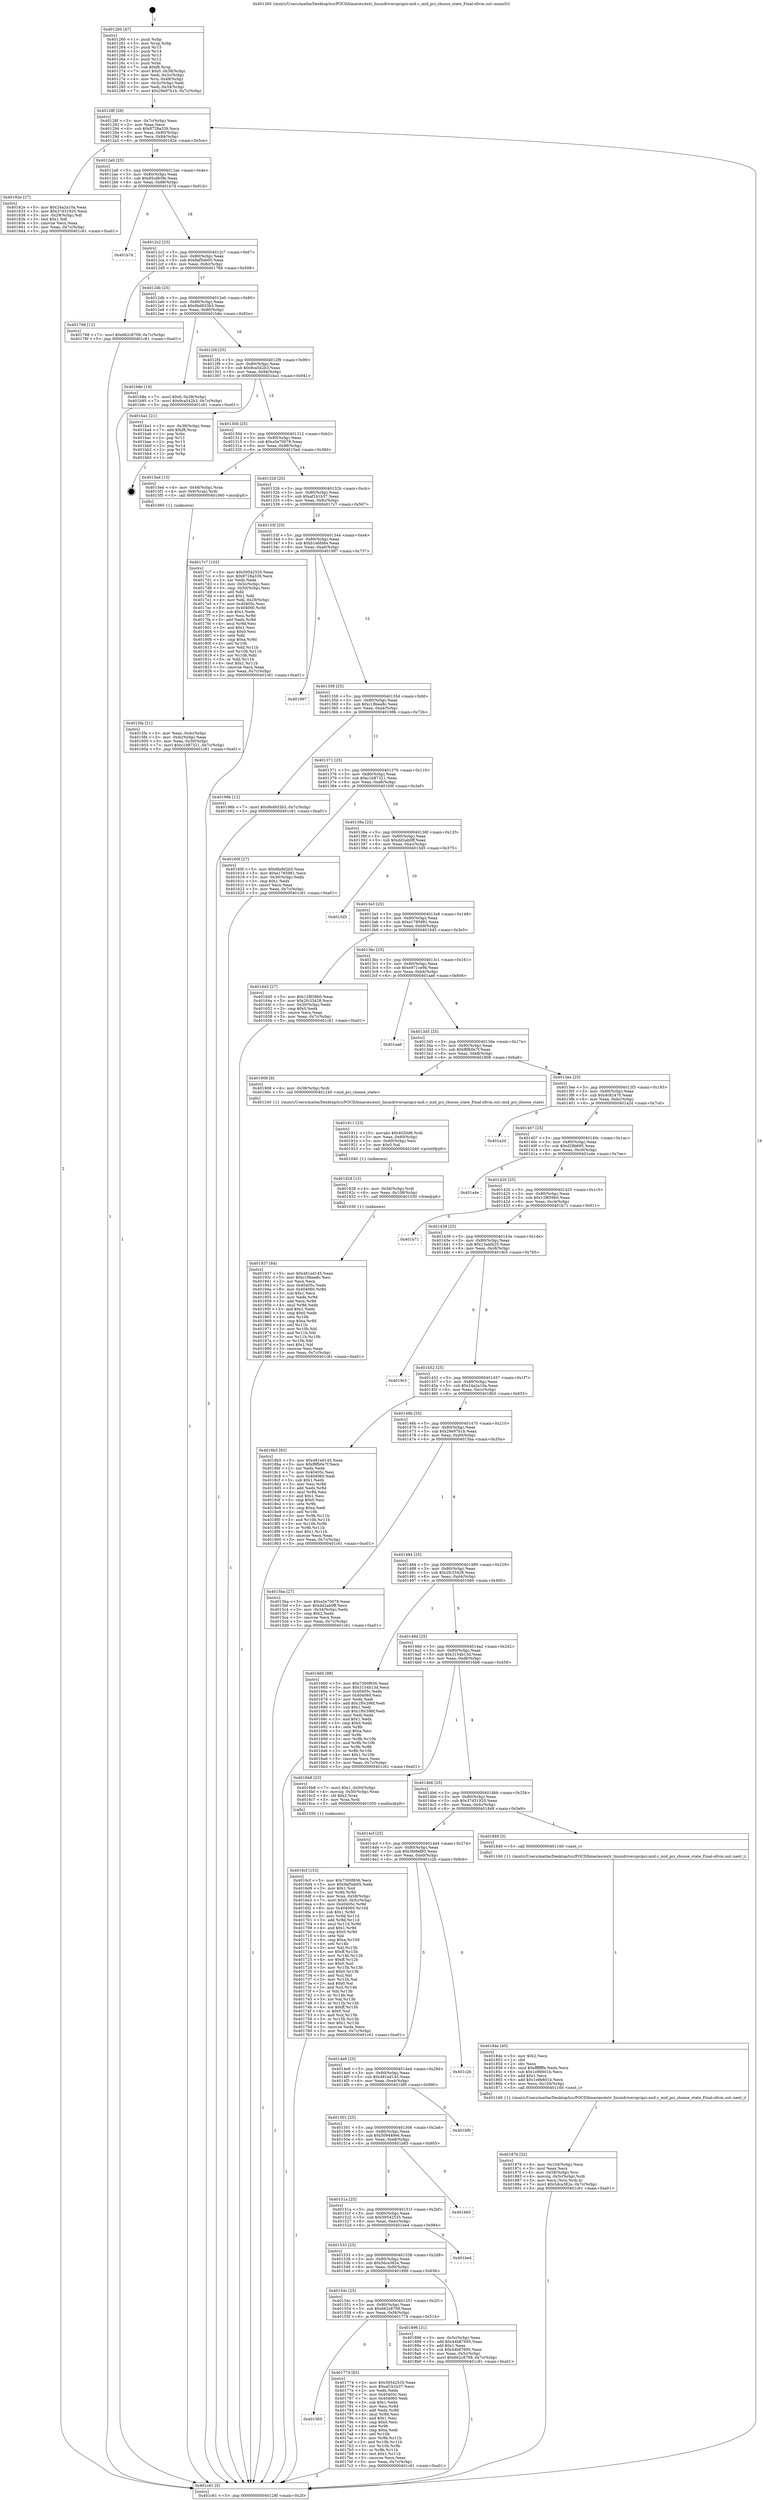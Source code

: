 digraph "0x401260" {
  label = "0x401260 (/mnt/c/Users/mathe/Desktop/tcc/POCII/binaries/extr_linuxdriverspcipci-mid.c_mid_pci_choose_state_Final-ollvm.out::main(0))"
  labelloc = "t"
  node[shape=record]

  Entry [label="",width=0.3,height=0.3,shape=circle,fillcolor=black,style=filled]
  "0x40128f" [label="{
     0x40128f [26]\l
     | [instrs]\l
     &nbsp;&nbsp;0x40128f \<+3\>: mov -0x7c(%rbp),%eax\l
     &nbsp;&nbsp;0x401292 \<+2\>: mov %eax,%ecx\l
     &nbsp;&nbsp;0x401294 \<+6\>: sub $0x8728a339,%ecx\l
     &nbsp;&nbsp;0x40129a \<+3\>: mov %eax,-0x80(%rbp)\l
     &nbsp;&nbsp;0x40129d \<+6\>: mov %ecx,-0x84(%rbp)\l
     &nbsp;&nbsp;0x4012a3 \<+6\>: je 000000000040182e \<main+0x5ce\>\l
  }"]
  "0x40182e" [label="{
     0x40182e [27]\l
     | [instrs]\l
     &nbsp;&nbsp;0x40182e \<+5\>: mov $0x24a2a10a,%eax\l
     &nbsp;&nbsp;0x401833 \<+5\>: mov $0x37d31920,%ecx\l
     &nbsp;&nbsp;0x401838 \<+3\>: mov -0x29(%rbp),%dl\l
     &nbsp;&nbsp;0x40183b \<+3\>: test $0x1,%dl\l
     &nbsp;&nbsp;0x40183e \<+3\>: cmovne %ecx,%eax\l
     &nbsp;&nbsp;0x401841 \<+3\>: mov %eax,-0x7c(%rbp)\l
     &nbsp;&nbsp;0x401844 \<+5\>: jmp 0000000000401c61 \<main+0xa01\>\l
  }"]
  "0x4012a9" [label="{
     0x4012a9 [25]\l
     | [instrs]\l
     &nbsp;&nbsp;0x4012a9 \<+5\>: jmp 00000000004012ae \<main+0x4e\>\l
     &nbsp;&nbsp;0x4012ae \<+3\>: mov -0x80(%rbp),%eax\l
     &nbsp;&nbsp;0x4012b1 \<+5\>: sub $0x95cdb5fe,%eax\l
     &nbsp;&nbsp;0x4012b6 \<+6\>: mov %eax,-0x88(%rbp)\l
     &nbsp;&nbsp;0x4012bc \<+6\>: je 0000000000401b7d \<main+0x91d\>\l
  }"]
  Exit [label="",width=0.3,height=0.3,shape=circle,fillcolor=black,style=filled,peripheries=2]
  "0x401b7d" [label="{
     0x401b7d\l
  }", style=dashed]
  "0x4012c2" [label="{
     0x4012c2 [25]\l
     | [instrs]\l
     &nbsp;&nbsp;0x4012c2 \<+5\>: jmp 00000000004012c7 \<main+0x67\>\l
     &nbsp;&nbsp;0x4012c7 \<+3\>: mov -0x80(%rbp),%eax\l
     &nbsp;&nbsp;0x4012ca \<+5\>: sub $0x9af5eb05,%eax\l
     &nbsp;&nbsp;0x4012cf \<+6\>: mov %eax,-0x8c(%rbp)\l
     &nbsp;&nbsp;0x4012d5 \<+6\>: je 0000000000401768 \<main+0x508\>\l
  }"]
  "0x401937" [label="{
     0x401937 [84]\l
     | [instrs]\l
     &nbsp;&nbsp;0x401937 \<+5\>: mov $0x481ed145,%eax\l
     &nbsp;&nbsp;0x40193c \<+5\>: mov $0xc18bea8c,%esi\l
     &nbsp;&nbsp;0x401941 \<+2\>: xor %ecx,%ecx\l
     &nbsp;&nbsp;0x401943 \<+7\>: mov 0x40405c,%edx\l
     &nbsp;&nbsp;0x40194a \<+8\>: mov 0x404060,%r8d\l
     &nbsp;&nbsp;0x401952 \<+3\>: sub $0x1,%ecx\l
     &nbsp;&nbsp;0x401955 \<+3\>: mov %edx,%r9d\l
     &nbsp;&nbsp;0x401958 \<+3\>: add %ecx,%r9d\l
     &nbsp;&nbsp;0x40195b \<+4\>: imul %r9d,%edx\l
     &nbsp;&nbsp;0x40195f \<+3\>: and $0x1,%edx\l
     &nbsp;&nbsp;0x401962 \<+3\>: cmp $0x0,%edx\l
     &nbsp;&nbsp;0x401965 \<+4\>: sete %r10b\l
     &nbsp;&nbsp;0x401969 \<+4\>: cmp $0xa,%r8d\l
     &nbsp;&nbsp;0x40196d \<+4\>: setl %r11b\l
     &nbsp;&nbsp;0x401971 \<+3\>: mov %r10b,%bl\l
     &nbsp;&nbsp;0x401974 \<+3\>: and %r11b,%bl\l
     &nbsp;&nbsp;0x401977 \<+3\>: xor %r11b,%r10b\l
     &nbsp;&nbsp;0x40197a \<+3\>: or %r10b,%bl\l
     &nbsp;&nbsp;0x40197d \<+3\>: test $0x1,%bl\l
     &nbsp;&nbsp;0x401980 \<+3\>: cmovne %esi,%eax\l
     &nbsp;&nbsp;0x401983 \<+3\>: mov %eax,-0x7c(%rbp)\l
     &nbsp;&nbsp;0x401986 \<+5\>: jmp 0000000000401c61 \<main+0xa01\>\l
  }"]
  "0x401768" [label="{
     0x401768 [12]\l
     | [instrs]\l
     &nbsp;&nbsp;0x401768 \<+7\>: movl $0x662c8709,-0x7c(%rbp)\l
     &nbsp;&nbsp;0x40176f \<+5\>: jmp 0000000000401c61 \<main+0xa01\>\l
  }"]
  "0x4012db" [label="{
     0x4012db [25]\l
     | [instrs]\l
     &nbsp;&nbsp;0x4012db \<+5\>: jmp 00000000004012e0 \<main+0x80\>\l
     &nbsp;&nbsp;0x4012e0 \<+3\>: mov -0x80(%rbp),%eax\l
     &nbsp;&nbsp;0x4012e3 \<+5\>: sub $0x9bd933b3,%eax\l
     &nbsp;&nbsp;0x4012e8 \<+6\>: mov %eax,-0x90(%rbp)\l
     &nbsp;&nbsp;0x4012ee \<+6\>: je 0000000000401b8e \<main+0x92e\>\l
  }"]
  "0x401928" [label="{
     0x401928 [15]\l
     | [instrs]\l
     &nbsp;&nbsp;0x401928 \<+4\>: mov -0x58(%rbp),%rdi\l
     &nbsp;&nbsp;0x40192c \<+6\>: mov %eax,-0x108(%rbp)\l
     &nbsp;&nbsp;0x401932 \<+5\>: call 0000000000401030 \<free@plt\>\l
     | [calls]\l
     &nbsp;&nbsp;0x401030 \{1\} (unknown)\l
  }"]
  "0x401b8e" [label="{
     0x401b8e [19]\l
     | [instrs]\l
     &nbsp;&nbsp;0x401b8e \<+7\>: movl $0x0,-0x38(%rbp)\l
     &nbsp;&nbsp;0x401b95 \<+7\>: movl $0x9ca542b3,-0x7c(%rbp)\l
     &nbsp;&nbsp;0x401b9c \<+5\>: jmp 0000000000401c61 \<main+0xa01\>\l
  }"]
  "0x4012f4" [label="{
     0x4012f4 [25]\l
     | [instrs]\l
     &nbsp;&nbsp;0x4012f4 \<+5\>: jmp 00000000004012f9 \<main+0x99\>\l
     &nbsp;&nbsp;0x4012f9 \<+3\>: mov -0x80(%rbp),%eax\l
     &nbsp;&nbsp;0x4012fc \<+5\>: sub $0x9ca542b3,%eax\l
     &nbsp;&nbsp;0x401301 \<+6\>: mov %eax,-0x94(%rbp)\l
     &nbsp;&nbsp;0x401307 \<+6\>: je 0000000000401ba1 \<main+0x941\>\l
  }"]
  "0x401911" [label="{
     0x401911 [23]\l
     | [instrs]\l
     &nbsp;&nbsp;0x401911 \<+10\>: movabs $0x4020d6,%rdi\l
     &nbsp;&nbsp;0x40191b \<+3\>: mov %eax,-0x60(%rbp)\l
     &nbsp;&nbsp;0x40191e \<+3\>: mov -0x60(%rbp),%esi\l
     &nbsp;&nbsp;0x401921 \<+2\>: mov $0x0,%al\l
     &nbsp;&nbsp;0x401923 \<+5\>: call 0000000000401040 \<printf@plt\>\l
     | [calls]\l
     &nbsp;&nbsp;0x401040 \{1\} (unknown)\l
  }"]
  "0x401ba1" [label="{
     0x401ba1 [21]\l
     | [instrs]\l
     &nbsp;&nbsp;0x401ba1 \<+3\>: mov -0x38(%rbp),%eax\l
     &nbsp;&nbsp;0x401ba4 \<+7\>: add $0xf8,%rsp\l
     &nbsp;&nbsp;0x401bab \<+1\>: pop %rbx\l
     &nbsp;&nbsp;0x401bac \<+2\>: pop %r12\l
     &nbsp;&nbsp;0x401bae \<+2\>: pop %r13\l
     &nbsp;&nbsp;0x401bb0 \<+2\>: pop %r14\l
     &nbsp;&nbsp;0x401bb2 \<+2\>: pop %r15\l
     &nbsp;&nbsp;0x401bb4 \<+1\>: pop %rbp\l
     &nbsp;&nbsp;0x401bb5 \<+1\>: ret\l
  }"]
  "0x40130d" [label="{
     0x40130d [25]\l
     | [instrs]\l
     &nbsp;&nbsp;0x40130d \<+5\>: jmp 0000000000401312 \<main+0xb2\>\l
     &nbsp;&nbsp;0x401312 \<+3\>: mov -0x80(%rbp),%eax\l
     &nbsp;&nbsp;0x401315 \<+5\>: sub $0xa5e70078,%eax\l
     &nbsp;&nbsp;0x40131a \<+6\>: mov %eax,-0x98(%rbp)\l
     &nbsp;&nbsp;0x401320 \<+6\>: je 00000000004015ed \<main+0x38d\>\l
  }"]
  "0x401876" [label="{
     0x401876 [32]\l
     | [instrs]\l
     &nbsp;&nbsp;0x401876 \<+6\>: mov -0x104(%rbp),%ecx\l
     &nbsp;&nbsp;0x40187c \<+3\>: imul %eax,%ecx\l
     &nbsp;&nbsp;0x40187f \<+4\>: mov -0x58(%rbp),%rsi\l
     &nbsp;&nbsp;0x401883 \<+4\>: movslq -0x5c(%rbp),%rdi\l
     &nbsp;&nbsp;0x401887 \<+3\>: mov %ecx,(%rsi,%rdi,4)\l
     &nbsp;&nbsp;0x40188a \<+7\>: movl $0x5dca382e,-0x7c(%rbp)\l
     &nbsp;&nbsp;0x401891 \<+5\>: jmp 0000000000401c61 \<main+0xa01\>\l
  }"]
  "0x4015ed" [label="{
     0x4015ed [13]\l
     | [instrs]\l
     &nbsp;&nbsp;0x4015ed \<+4\>: mov -0x48(%rbp),%rax\l
     &nbsp;&nbsp;0x4015f1 \<+4\>: mov 0x8(%rax),%rdi\l
     &nbsp;&nbsp;0x4015f5 \<+5\>: call 0000000000401060 \<atoi@plt\>\l
     | [calls]\l
     &nbsp;&nbsp;0x401060 \{1\} (unknown)\l
  }"]
  "0x401326" [label="{
     0x401326 [25]\l
     | [instrs]\l
     &nbsp;&nbsp;0x401326 \<+5\>: jmp 000000000040132b \<main+0xcb\>\l
     &nbsp;&nbsp;0x40132b \<+3\>: mov -0x80(%rbp),%eax\l
     &nbsp;&nbsp;0x40132e \<+5\>: sub $0xaf1b1b37,%eax\l
     &nbsp;&nbsp;0x401333 \<+6\>: mov %eax,-0x9c(%rbp)\l
     &nbsp;&nbsp;0x401339 \<+6\>: je 00000000004017c7 \<main+0x567\>\l
  }"]
  "0x40184e" [label="{
     0x40184e [40]\l
     | [instrs]\l
     &nbsp;&nbsp;0x40184e \<+5\>: mov $0x2,%ecx\l
     &nbsp;&nbsp;0x401853 \<+1\>: cltd\l
     &nbsp;&nbsp;0x401854 \<+2\>: idiv %ecx\l
     &nbsp;&nbsp;0x401856 \<+6\>: imul $0xfffffffe,%edx,%ecx\l
     &nbsp;&nbsp;0x40185c \<+6\>: sub $0x1e9b601b,%ecx\l
     &nbsp;&nbsp;0x401862 \<+3\>: add $0x1,%ecx\l
     &nbsp;&nbsp;0x401865 \<+6\>: add $0x1e9b601b,%ecx\l
     &nbsp;&nbsp;0x40186b \<+6\>: mov %ecx,-0x104(%rbp)\l
     &nbsp;&nbsp;0x401871 \<+5\>: call 0000000000401160 \<next_i\>\l
     | [calls]\l
     &nbsp;&nbsp;0x401160 \{1\} (/mnt/c/Users/mathe/Desktop/tcc/POCII/binaries/extr_linuxdriverspcipci-mid.c_mid_pci_choose_state_Final-ollvm.out::next_i)\l
  }"]
  "0x4017c7" [label="{
     0x4017c7 [103]\l
     | [instrs]\l
     &nbsp;&nbsp;0x4017c7 \<+5\>: mov $0x59542535,%eax\l
     &nbsp;&nbsp;0x4017cc \<+5\>: mov $0x8728a339,%ecx\l
     &nbsp;&nbsp;0x4017d1 \<+2\>: xor %edx,%edx\l
     &nbsp;&nbsp;0x4017d3 \<+3\>: mov -0x5c(%rbp),%esi\l
     &nbsp;&nbsp;0x4017d6 \<+3\>: cmp -0x50(%rbp),%esi\l
     &nbsp;&nbsp;0x4017d9 \<+4\>: setl %dil\l
     &nbsp;&nbsp;0x4017dd \<+4\>: and $0x1,%dil\l
     &nbsp;&nbsp;0x4017e1 \<+4\>: mov %dil,-0x29(%rbp)\l
     &nbsp;&nbsp;0x4017e5 \<+7\>: mov 0x40405c,%esi\l
     &nbsp;&nbsp;0x4017ec \<+8\>: mov 0x404060,%r8d\l
     &nbsp;&nbsp;0x4017f4 \<+3\>: sub $0x1,%edx\l
     &nbsp;&nbsp;0x4017f7 \<+3\>: mov %esi,%r9d\l
     &nbsp;&nbsp;0x4017fa \<+3\>: add %edx,%r9d\l
     &nbsp;&nbsp;0x4017fd \<+4\>: imul %r9d,%esi\l
     &nbsp;&nbsp;0x401801 \<+3\>: and $0x1,%esi\l
     &nbsp;&nbsp;0x401804 \<+3\>: cmp $0x0,%esi\l
     &nbsp;&nbsp;0x401807 \<+4\>: sete %dil\l
     &nbsp;&nbsp;0x40180b \<+4\>: cmp $0xa,%r8d\l
     &nbsp;&nbsp;0x40180f \<+4\>: setl %r10b\l
     &nbsp;&nbsp;0x401813 \<+3\>: mov %dil,%r11b\l
     &nbsp;&nbsp;0x401816 \<+3\>: and %r10b,%r11b\l
     &nbsp;&nbsp;0x401819 \<+3\>: xor %r10b,%dil\l
     &nbsp;&nbsp;0x40181c \<+3\>: or %dil,%r11b\l
     &nbsp;&nbsp;0x40181f \<+4\>: test $0x1,%r11b\l
     &nbsp;&nbsp;0x401823 \<+3\>: cmovne %ecx,%eax\l
     &nbsp;&nbsp;0x401826 \<+3\>: mov %eax,-0x7c(%rbp)\l
     &nbsp;&nbsp;0x401829 \<+5\>: jmp 0000000000401c61 \<main+0xa01\>\l
  }"]
  "0x40133f" [label="{
     0x40133f [25]\l
     | [instrs]\l
     &nbsp;&nbsp;0x40133f \<+5\>: jmp 0000000000401344 \<main+0xe4\>\l
     &nbsp;&nbsp;0x401344 \<+3\>: mov -0x80(%rbp),%eax\l
     &nbsp;&nbsp;0x401347 \<+5\>: sub $0xb1e6fd6e,%eax\l
     &nbsp;&nbsp;0x40134c \<+6\>: mov %eax,-0xa0(%rbp)\l
     &nbsp;&nbsp;0x401352 \<+6\>: je 0000000000401997 \<main+0x737\>\l
  }"]
  "0x401565" [label="{
     0x401565\l
  }", style=dashed]
  "0x401997" [label="{
     0x401997\l
  }", style=dashed]
  "0x401358" [label="{
     0x401358 [25]\l
     | [instrs]\l
     &nbsp;&nbsp;0x401358 \<+5\>: jmp 000000000040135d \<main+0xfd\>\l
     &nbsp;&nbsp;0x40135d \<+3\>: mov -0x80(%rbp),%eax\l
     &nbsp;&nbsp;0x401360 \<+5\>: sub $0xc18bea8c,%eax\l
     &nbsp;&nbsp;0x401365 \<+6\>: mov %eax,-0xa4(%rbp)\l
     &nbsp;&nbsp;0x40136b \<+6\>: je 000000000040198b \<main+0x72b\>\l
  }"]
  "0x401774" [label="{
     0x401774 [83]\l
     | [instrs]\l
     &nbsp;&nbsp;0x401774 \<+5\>: mov $0x59542535,%eax\l
     &nbsp;&nbsp;0x401779 \<+5\>: mov $0xaf1b1b37,%ecx\l
     &nbsp;&nbsp;0x40177e \<+2\>: xor %edx,%edx\l
     &nbsp;&nbsp;0x401780 \<+7\>: mov 0x40405c,%esi\l
     &nbsp;&nbsp;0x401787 \<+7\>: mov 0x404060,%edi\l
     &nbsp;&nbsp;0x40178e \<+3\>: sub $0x1,%edx\l
     &nbsp;&nbsp;0x401791 \<+3\>: mov %esi,%r8d\l
     &nbsp;&nbsp;0x401794 \<+3\>: add %edx,%r8d\l
     &nbsp;&nbsp;0x401797 \<+4\>: imul %r8d,%esi\l
     &nbsp;&nbsp;0x40179b \<+3\>: and $0x1,%esi\l
     &nbsp;&nbsp;0x40179e \<+3\>: cmp $0x0,%esi\l
     &nbsp;&nbsp;0x4017a1 \<+4\>: sete %r9b\l
     &nbsp;&nbsp;0x4017a5 \<+3\>: cmp $0xa,%edi\l
     &nbsp;&nbsp;0x4017a8 \<+4\>: setl %r10b\l
     &nbsp;&nbsp;0x4017ac \<+3\>: mov %r9b,%r11b\l
     &nbsp;&nbsp;0x4017af \<+3\>: and %r10b,%r11b\l
     &nbsp;&nbsp;0x4017b2 \<+3\>: xor %r10b,%r9b\l
     &nbsp;&nbsp;0x4017b5 \<+3\>: or %r9b,%r11b\l
     &nbsp;&nbsp;0x4017b8 \<+4\>: test $0x1,%r11b\l
     &nbsp;&nbsp;0x4017bc \<+3\>: cmovne %ecx,%eax\l
     &nbsp;&nbsp;0x4017bf \<+3\>: mov %eax,-0x7c(%rbp)\l
     &nbsp;&nbsp;0x4017c2 \<+5\>: jmp 0000000000401c61 \<main+0xa01\>\l
  }"]
  "0x40198b" [label="{
     0x40198b [12]\l
     | [instrs]\l
     &nbsp;&nbsp;0x40198b \<+7\>: movl $0x9bd933b3,-0x7c(%rbp)\l
     &nbsp;&nbsp;0x401992 \<+5\>: jmp 0000000000401c61 \<main+0xa01\>\l
  }"]
  "0x401371" [label="{
     0x401371 [25]\l
     | [instrs]\l
     &nbsp;&nbsp;0x401371 \<+5\>: jmp 0000000000401376 \<main+0x116\>\l
     &nbsp;&nbsp;0x401376 \<+3\>: mov -0x80(%rbp),%eax\l
     &nbsp;&nbsp;0x401379 \<+5\>: sub $0xc1b87321,%eax\l
     &nbsp;&nbsp;0x40137e \<+6\>: mov %eax,-0xa8(%rbp)\l
     &nbsp;&nbsp;0x401384 \<+6\>: je 000000000040160f \<main+0x3af\>\l
  }"]
  "0x40154c" [label="{
     0x40154c [25]\l
     | [instrs]\l
     &nbsp;&nbsp;0x40154c \<+5\>: jmp 0000000000401551 \<main+0x2f1\>\l
     &nbsp;&nbsp;0x401551 \<+3\>: mov -0x80(%rbp),%eax\l
     &nbsp;&nbsp;0x401554 \<+5\>: sub $0x662c8709,%eax\l
     &nbsp;&nbsp;0x401559 \<+6\>: mov %eax,-0xf4(%rbp)\l
     &nbsp;&nbsp;0x40155f \<+6\>: je 0000000000401774 \<main+0x514\>\l
  }"]
  "0x40160f" [label="{
     0x40160f [27]\l
     | [instrs]\l
     &nbsp;&nbsp;0x40160f \<+5\>: mov $0x6fa9d2b5,%eax\l
     &nbsp;&nbsp;0x401614 \<+5\>: mov $0xe1785981,%ecx\l
     &nbsp;&nbsp;0x401619 \<+3\>: mov -0x30(%rbp),%edx\l
     &nbsp;&nbsp;0x40161c \<+3\>: cmp $0x1,%edx\l
     &nbsp;&nbsp;0x40161f \<+3\>: cmovl %ecx,%eax\l
     &nbsp;&nbsp;0x401622 \<+3\>: mov %eax,-0x7c(%rbp)\l
     &nbsp;&nbsp;0x401625 \<+5\>: jmp 0000000000401c61 \<main+0xa01\>\l
  }"]
  "0x40138a" [label="{
     0x40138a [25]\l
     | [instrs]\l
     &nbsp;&nbsp;0x40138a \<+5\>: jmp 000000000040138f \<main+0x12f\>\l
     &nbsp;&nbsp;0x40138f \<+3\>: mov -0x80(%rbp),%eax\l
     &nbsp;&nbsp;0x401392 \<+5\>: sub $0xdd2ab0ff,%eax\l
     &nbsp;&nbsp;0x401397 \<+6\>: mov %eax,-0xac(%rbp)\l
     &nbsp;&nbsp;0x40139d \<+6\>: je 00000000004015d5 \<main+0x375\>\l
  }"]
  "0x401896" [label="{
     0x401896 [31]\l
     | [instrs]\l
     &nbsp;&nbsp;0x401896 \<+3\>: mov -0x5c(%rbp),%eax\l
     &nbsp;&nbsp;0x401899 \<+5\>: add $0x44b87695,%eax\l
     &nbsp;&nbsp;0x40189e \<+3\>: add $0x1,%eax\l
     &nbsp;&nbsp;0x4018a1 \<+5\>: sub $0x44b87695,%eax\l
     &nbsp;&nbsp;0x4018a6 \<+3\>: mov %eax,-0x5c(%rbp)\l
     &nbsp;&nbsp;0x4018a9 \<+7\>: movl $0x662c8709,-0x7c(%rbp)\l
     &nbsp;&nbsp;0x4018b0 \<+5\>: jmp 0000000000401c61 \<main+0xa01\>\l
  }"]
  "0x4015d5" [label="{
     0x4015d5\l
  }", style=dashed]
  "0x4013a3" [label="{
     0x4013a3 [25]\l
     | [instrs]\l
     &nbsp;&nbsp;0x4013a3 \<+5\>: jmp 00000000004013a8 \<main+0x148\>\l
     &nbsp;&nbsp;0x4013a8 \<+3\>: mov -0x80(%rbp),%eax\l
     &nbsp;&nbsp;0x4013ab \<+5\>: sub $0xe1785981,%eax\l
     &nbsp;&nbsp;0x4013b0 \<+6\>: mov %eax,-0xb0(%rbp)\l
     &nbsp;&nbsp;0x4013b6 \<+6\>: je 0000000000401645 \<main+0x3e5\>\l
  }"]
  "0x401533" [label="{
     0x401533 [25]\l
     | [instrs]\l
     &nbsp;&nbsp;0x401533 \<+5\>: jmp 0000000000401538 \<main+0x2d8\>\l
     &nbsp;&nbsp;0x401538 \<+3\>: mov -0x80(%rbp),%eax\l
     &nbsp;&nbsp;0x40153b \<+5\>: sub $0x5dca382e,%eax\l
     &nbsp;&nbsp;0x401540 \<+6\>: mov %eax,-0xf0(%rbp)\l
     &nbsp;&nbsp;0x401546 \<+6\>: je 0000000000401896 \<main+0x636\>\l
  }"]
  "0x401645" [label="{
     0x401645 [27]\l
     | [instrs]\l
     &nbsp;&nbsp;0x401645 \<+5\>: mov $0x12f659b0,%eax\l
     &nbsp;&nbsp;0x40164a \<+5\>: mov $0x2fc33428,%ecx\l
     &nbsp;&nbsp;0x40164f \<+3\>: mov -0x30(%rbp),%edx\l
     &nbsp;&nbsp;0x401652 \<+3\>: cmp $0x0,%edx\l
     &nbsp;&nbsp;0x401655 \<+3\>: cmove %ecx,%eax\l
     &nbsp;&nbsp;0x401658 \<+3\>: mov %eax,-0x7c(%rbp)\l
     &nbsp;&nbsp;0x40165b \<+5\>: jmp 0000000000401c61 \<main+0xa01\>\l
  }"]
  "0x4013bc" [label="{
     0x4013bc [25]\l
     | [instrs]\l
     &nbsp;&nbsp;0x4013bc \<+5\>: jmp 00000000004013c1 \<main+0x161\>\l
     &nbsp;&nbsp;0x4013c1 \<+3\>: mov -0x80(%rbp),%eax\l
     &nbsp;&nbsp;0x4013c4 \<+5\>: sub $0xe971ce9b,%eax\l
     &nbsp;&nbsp;0x4013c9 \<+6\>: mov %eax,-0xb4(%rbp)\l
     &nbsp;&nbsp;0x4013cf \<+6\>: je 0000000000401aa6 \<main+0x846\>\l
  }"]
  "0x401be4" [label="{
     0x401be4\l
  }", style=dashed]
  "0x401aa6" [label="{
     0x401aa6\l
  }", style=dashed]
  "0x4013d5" [label="{
     0x4013d5 [25]\l
     | [instrs]\l
     &nbsp;&nbsp;0x4013d5 \<+5\>: jmp 00000000004013da \<main+0x17a\>\l
     &nbsp;&nbsp;0x4013da \<+3\>: mov -0x80(%rbp),%eax\l
     &nbsp;&nbsp;0x4013dd \<+5\>: sub $0xf8fb0e7f,%eax\l
     &nbsp;&nbsp;0x4013e2 \<+6\>: mov %eax,-0xb8(%rbp)\l
     &nbsp;&nbsp;0x4013e8 \<+6\>: je 0000000000401908 \<main+0x6a8\>\l
  }"]
  "0x40151a" [label="{
     0x40151a [25]\l
     | [instrs]\l
     &nbsp;&nbsp;0x40151a \<+5\>: jmp 000000000040151f \<main+0x2bf\>\l
     &nbsp;&nbsp;0x40151f \<+3\>: mov -0x80(%rbp),%eax\l
     &nbsp;&nbsp;0x401522 \<+5\>: sub $0x59542535,%eax\l
     &nbsp;&nbsp;0x401527 \<+6\>: mov %eax,-0xec(%rbp)\l
     &nbsp;&nbsp;0x40152d \<+6\>: je 0000000000401be4 \<main+0x984\>\l
  }"]
  "0x401908" [label="{
     0x401908 [9]\l
     | [instrs]\l
     &nbsp;&nbsp;0x401908 \<+4\>: mov -0x58(%rbp),%rdi\l
     &nbsp;&nbsp;0x40190c \<+5\>: call 0000000000401240 \<mid_pci_choose_state\>\l
     | [calls]\l
     &nbsp;&nbsp;0x401240 \{1\} (/mnt/c/Users/mathe/Desktop/tcc/POCII/binaries/extr_linuxdriverspcipci-mid.c_mid_pci_choose_state_Final-ollvm.out::mid_pci_choose_state)\l
  }"]
  "0x4013ee" [label="{
     0x4013ee [25]\l
     | [instrs]\l
     &nbsp;&nbsp;0x4013ee \<+5\>: jmp 00000000004013f3 \<main+0x193\>\l
     &nbsp;&nbsp;0x4013f3 \<+3\>: mov -0x80(%rbp),%eax\l
     &nbsp;&nbsp;0x4013f6 \<+5\>: sub $0x4c82470,%eax\l
     &nbsp;&nbsp;0x4013fb \<+6\>: mov %eax,-0xbc(%rbp)\l
     &nbsp;&nbsp;0x401401 \<+6\>: je 0000000000401a2d \<main+0x7cd\>\l
  }"]
  "0x401b65" [label="{
     0x401b65\l
  }", style=dashed]
  "0x401a2d" [label="{
     0x401a2d\l
  }", style=dashed]
  "0x401407" [label="{
     0x401407 [25]\l
     | [instrs]\l
     &nbsp;&nbsp;0x401407 \<+5\>: jmp 000000000040140c \<main+0x1ac\>\l
     &nbsp;&nbsp;0x40140c \<+3\>: mov -0x80(%rbp),%eax\l
     &nbsp;&nbsp;0x40140f \<+5\>: sub $0xd28b695,%eax\l
     &nbsp;&nbsp;0x401414 \<+6\>: mov %eax,-0xc0(%rbp)\l
     &nbsp;&nbsp;0x40141a \<+6\>: je 0000000000401a4e \<main+0x7ee\>\l
  }"]
  "0x401501" [label="{
     0x401501 [25]\l
     | [instrs]\l
     &nbsp;&nbsp;0x401501 \<+5\>: jmp 0000000000401506 \<main+0x2a6\>\l
     &nbsp;&nbsp;0x401506 \<+3\>: mov -0x80(%rbp),%eax\l
     &nbsp;&nbsp;0x401509 \<+5\>: sub $0x509449e6,%eax\l
     &nbsp;&nbsp;0x40150e \<+6\>: mov %eax,-0xe8(%rbp)\l
     &nbsp;&nbsp;0x401514 \<+6\>: je 0000000000401b65 \<main+0x905\>\l
  }"]
  "0x401a4e" [label="{
     0x401a4e\l
  }", style=dashed]
  "0x401420" [label="{
     0x401420 [25]\l
     | [instrs]\l
     &nbsp;&nbsp;0x401420 \<+5\>: jmp 0000000000401425 \<main+0x1c5\>\l
     &nbsp;&nbsp;0x401425 \<+3\>: mov -0x80(%rbp),%eax\l
     &nbsp;&nbsp;0x401428 \<+5\>: sub $0x12f659b0,%eax\l
     &nbsp;&nbsp;0x40142d \<+6\>: mov %eax,-0xc4(%rbp)\l
     &nbsp;&nbsp;0x401433 \<+6\>: je 0000000000401b71 \<main+0x911\>\l
  }"]
  "0x401bf0" [label="{
     0x401bf0\l
  }", style=dashed]
  "0x401b71" [label="{
     0x401b71\l
  }", style=dashed]
  "0x401439" [label="{
     0x401439 [25]\l
     | [instrs]\l
     &nbsp;&nbsp;0x401439 \<+5\>: jmp 000000000040143e \<main+0x1de\>\l
     &nbsp;&nbsp;0x40143e \<+3\>: mov -0x80(%rbp),%eax\l
     &nbsp;&nbsp;0x401441 \<+5\>: sub $0x15abf425,%eax\l
     &nbsp;&nbsp;0x401446 \<+6\>: mov %eax,-0xc8(%rbp)\l
     &nbsp;&nbsp;0x40144c \<+6\>: je 00000000004019c5 \<main+0x765\>\l
  }"]
  "0x4014e8" [label="{
     0x4014e8 [25]\l
     | [instrs]\l
     &nbsp;&nbsp;0x4014e8 \<+5\>: jmp 00000000004014ed \<main+0x28d\>\l
     &nbsp;&nbsp;0x4014ed \<+3\>: mov -0x80(%rbp),%eax\l
     &nbsp;&nbsp;0x4014f0 \<+5\>: sub $0x481ed145,%eax\l
     &nbsp;&nbsp;0x4014f5 \<+6\>: mov %eax,-0xe4(%rbp)\l
     &nbsp;&nbsp;0x4014fb \<+6\>: je 0000000000401bf0 \<main+0x990\>\l
  }"]
  "0x4019c5" [label="{
     0x4019c5\l
  }", style=dashed]
  "0x401452" [label="{
     0x401452 [25]\l
     | [instrs]\l
     &nbsp;&nbsp;0x401452 \<+5\>: jmp 0000000000401457 \<main+0x1f7\>\l
     &nbsp;&nbsp;0x401457 \<+3\>: mov -0x80(%rbp),%eax\l
     &nbsp;&nbsp;0x40145a \<+5\>: sub $0x24a2a10a,%eax\l
     &nbsp;&nbsp;0x40145f \<+6\>: mov %eax,-0xcc(%rbp)\l
     &nbsp;&nbsp;0x401465 \<+6\>: je 00000000004018b5 \<main+0x655\>\l
  }"]
  "0x401c2b" [label="{
     0x401c2b\l
  }", style=dashed]
  "0x4018b5" [label="{
     0x4018b5 [83]\l
     | [instrs]\l
     &nbsp;&nbsp;0x4018b5 \<+5\>: mov $0x481ed145,%eax\l
     &nbsp;&nbsp;0x4018ba \<+5\>: mov $0xf8fb0e7f,%ecx\l
     &nbsp;&nbsp;0x4018bf \<+2\>: xor %edx,%edx\l
     &nbsp;&nbsp;0x4018c1 \<+7\>: mov 0x40405c,%esi\l
     &nbsp;&nbsp;0x4018c8 \<+7\>: mov 0x404060,%edi\l
     &nbsp;&nbsp;0x4018cf \<+3\>: sub $0x1,%edx\l
     &nbsp;&nbsp;0x4018d2 \<+3\>: mov %esi,%r8d\l
     &nbsp;&nbsp;0x4018d5 \<+3\>: add %edx,%r8d\l
     &nbsp;&nbsp;0x4018d8 \<+4\>: imul %r8d,%esi\l
     &nbsp;&nbsp;0x4018dc \<+3\>: and $0x1,%esi\l
     &nbsp;&nbsp;0x4018df \<+3\>: cmp $0x0,%esi\l
     &nbsp;&nbsp;0x4018e2 \<+4\>: sete %r9b\l
     &nbsp;&nbsp;0x4018e6 \<+3\>: cmp $0xa,%edi\l
     &nbsp;&nbsp;0x4018e9 \<+4\>: setl %r10b\l
     &nbsp;&nbsp;0x4018ed \<+3\>: mov %r9b,%r11b\l
     &nbsp;&nbsp;0x4018f0 \<+3\>: and %r10b,%r11b\l
     &nbsp;&nbsp;0x4018f3 \<+3\>: xor %r10b,%r9b\l
     &nbsp;&nbsp;0x4018f6 \<+3\>: or %r9b,%r11b\l
     &nbsp;&nbsp;0x4018f9 \<+4\>: test $0x1,%r11b\l
     &nbsp;&nbsp;0x4018fd \<+3\>: cmovne %ecx,%eax\l
     &nbsp;&nbsp;0x401900 \<+3\>: mov %eax,-0x7c(%rbp)\l
     &nbsp;&nbsp;0x401903 \<+5\>: jmp 0000000000401c61 \<main+0xa01\>\l
  }"]
  "0x40146b" [label="{
     0x40146b [25]\l
     | [instrs]\l
     &nbsp;&nbsp;0x40146b \<+5\>: jmp 0000000000401470 \<main+0x210\>\l
     &nbsp;&nbsp;0x401470 \<+3\>: mov -0x80(%rbp),%eax\l
     &nbsp;&nbsp;0x401473 \<+5\>: sub $0x29e97b1b,%eax\l
     &nbsp;&nbsp;0x401478 \<+6\>: mov %eax,-0xd0(%rbp)\l
     &nbsp;&nbsp;0x40147e \<+6\>: je 00000000004015ba \<main+0x35a\>\l
  }"]
  "0x4014cf" [label="{
     0x4014cf [25]\l
     | [instrs]\l
     &nbsp;&nbsp;0x4014cf \<+5\>: jmp 00000000004014d4 \<main+0x274\>\l
     &nbsp;&nbsp;0x4014d4 \<+3\>: mov -0x80(%rbp),%eax\l
     &nbsp;&nbsp;0x4014d7 \<+5\>: sub $0x3fe8ef93,%eax\l
     &nbsp;&nbsp;0x4014dc \<+6\>: mov %eax,-0xe0(%rbp)\l
     &nbsp;&nbsp;0x4014e2 \<+6\>: je 0000000000401c2b \<main+0x9cb\>\l
  }"]
  "0x4015ba" [label="{
     0x4015ba [27]\l
     | [instrs]\l
     &nbsp;&nbsp;0x4015ba \<+5\>: mov $0xa5e70078,%eax\l
     &nbsp;&nbsp;0x4015bf \<+5\>: mov $0xdd2ab0ff,%ecx\l
     &nbsp;&nbsp;0x4015c4 \<+3\>: mov -0x34(%rbp),%edx\l
     &nbsp;&nbsp;0x4015c7 \<+3\>: cmp $0x2,%edx\l
     &nbsp;&nbsp;0x4015ca \<+3\>: cmovne %ecx,%eax\l
     &nbsp;&nbsp;0x4015cd \<+3\>: mov %eax,-0x7c(%rbp)\l
     &nbsp;&nbsp;0x4015d0 \<+5\>: jmp 0000000000401c61 \<main+0xa01\>\l
  }"]
  "0x401484" [label="{
     0x401484 [25]\l
     | [instrs]\l
     &nbsp;&nbsp;0x401484 \<+5\>: jmp 0000000000401489 \<main+0x229\>\l
     &nbsp;&nbsp;0x401489 \<+3\>: mov -0x80(%rbp),%eax\l
     &nbsp;&nbsp;0x40148c \<+5\>: sub $0x2fc33428,%eax\l
     &nbsp;&nbsp;0x401491 \<+6\>: mov %eax,-0xd4(%rbp)\l
     &nbsp;&nbsp;0x401497 \<+6\>: je 0000000000401660 \<main+0x400\>\l
  }"]
  "0x401c61" [label="{
     0x401c61 [5]\l
     | [instrs]\l
     &nbsp;&nbsp;0x401c61 \<+5\>: jmp 000000000040128f \<main+0x2f\>\l
  }"]
  "0x401260" [label="{
     0x401260 [47]\l
     | [instrs]\l
     &nbsp;&nbsp;0x401260 \<+1\>: push %rbp\l
     &nbsp;&nbsp;0x401261 \<+3\>: mov %rsp,%rbp\l
     &nbsp;&nbsp;0x401264 \<+2\>: push %r15\l
     &nbsp;&nbsp;0x401266 \<+2\>: push %r14\l
     &nbsp;&nbsp;0x401268 \<+2\>: push %r13\l
     &nbsp;&nbsp;0x40126a \<+2\>: push %r12\l
     &nbsp;&nbsp;0x40126c \<+1\>: push %rbx\l
     &nbsp;&nbsp;0x40126d \<+7\>: sub $0xf8,%rsp\l
     &nbsp;&nbsp;0x401274 \<+7\>: movl $0x0,-0x38(%rbp)\l
     &nbsp;&nbsp;0x40127b \<+3\>: mov %edi,-0x3c(%rbp)\l
     &nbsp;&nbsp;0x40127e \<+4\>: mov %rsi,-0x48(%rbp)\l
     &nbsp;&nbsp;0x401282 \<+3\>: mov -0x3c(%rbp),%edi\l
     &nbsp;&nbsp;0x401285 \<+3\>: mov %edi,-0x34(%rbp)\l
     &nbsp;&nbsp;0x401288 \<+7\>: movl $0x29e97b1b,-0x7c(%rbp)\l
  }"]
  "0x4015fa" [label="{
     0x4015fa [21]\l
     | [instrs]\l
     &nbsp;&nbsp;0x4015fa \<+3\>: mov %eax,-0x4c(%rbp)\l
     &nbsp;&nbsp;0x4015fd \<+3\>: mov -0x4c(%rbp),%eax\l
     &nbsp;&nbsp;0x401600 \<+3\>: mov %eax,-0x30(%rbp)\l
     &nbsp;&nbsp;0x401603 \<+7\>: movl $0xc1b87321,-0x7c(%rbp)\l
     &nbsp;&nbsp;0x40160a \<+5\>: jmp 0000000000401c61 \<main+0xa01\>\l
  }"]
  "0x401849" [label="{
     0x401849 [5]\l
     | [instrs]\l
     &nbsp;&nbsp;0x401849 \<+5\>: call 0000000000401160 \<next_i\>\l
     | [calls]\l
     &nbsp;&nbsp;0x401160 \{1\} (/mnt/c/Users/mathe/Desktop/tcc/POCII/binaries/extr_linuxdriverspcipci-mid.c_mid_pci_choose_state_Final-ollvm.out::next_i)\l
  }"]
  "0x401660" [label="{
     0x401660 [88]\l
     | [instrs]\l
     &nbsp;&nbsp;0x401660 \<+5\>: mov $0x7300f656,%eax\l
     &nbsp;&nbsp;0x401665 \<+5\>: mov $0x3154b13d,%ecx\l
     &nbsp;&nbsp;0x40166a \<+7\>: mov 0x40405c,%edx\l
     &nbsp;&nbsp;0x401671 \<+7\>: mov 0x404060,%esi\l
     &nbsp;&nbsp;0x401678 \<+2\>: mov %edx,%edi\l
     &nbsp;&nbsp;0x40167a \<+6\>: add $0x1f0c396f,%edi\l
     &nbsp;&nbsp;0x401680 \<+3\>: sub $0x1,%edi\l
     &nbsp;&nbsp;0x401683 \<+6\>: sub $0x1f0c396f,%edi\l
     &nbsp;&nbsp;0x401689 \<+3\>: imul %edi,%edx\l
     &nbsp;&nbsp;0x40168c \<+3\>: and $0x1,%edx\l
     &nbsp;&nbsp;0x40168f \<+3\>: cmp $0x0,%edx\l
     &nbsp;&nbsp;0x401692 \<+4\>: sete %r8b\l
     &nbsp;&nbsp;0x401696 \<+3\>: cmp $0xa,%esi\l
     &nbsp;&nbsp;0x401699 \<+4\>: setl %r9b\l
     &nbsp;&nbsp;0x40169d \<+3\>: mov %r8b,%r10b\l
     &nbsp;&nbsp;0x4016a0 \<+3\>: and %r9b,%r10b\l
     &nbsp;&nbsp;0x4016a3 \<+3\>: xor %r9b,%r8b\l
     &nbsp;&nbsp;0x4016a6 \<+3\>: or %r8b,%r10b\l
     &nbsp;&nbsp;0x4016a9 \<+4\>: test $0x1,%r10b\l
     &nbsp;&nbsp;0x4016ad \<+3\>: cmovne %ecx,%eax\l
     &nbsp;&nbsp;0x4016b0 \<+3\>: mov %eax,-0x7c(%rbp)\l
     &nbsp;&nbsp;0x4016b3 \<+5\>: jmp 0000000000401c61 \<main+0xa01\>\l
  }"]
  "0x40149d" [label="{
     0x40149d [25]\l
     | [instrs]\l
     &nbsp;&nbsp;0x40149d \<+5\>: jmp 00000000004014a2 \<main+0x242\>\l
     &nbsp;&nbsp;0x4014a2 \<+3\>: mov -0x80(%rbp),%eax\l
     &nbsp;&nbsp;0x4014a5 \<+5\>: sub $0x3154b13d,%eax\l
     &nbsp;&nbsp;0x4014aa \<+6\>: mov %eax,-0xd8(%rbp)\l
     &nbsp;&nbsp;0x4014b0 \<+6\>: je 00000000004016b8 \<main+0x458\>\l
  }"]
  "0x4016cf" [label="{
     0x4016cf [153]\l
     | [instrs]\l
     &nbsp;&nbsp;0x4016cf \<+5\>: mov $0x7300f656,%ecx\l
     &nbsp;&nbsp;0x4016d4 \<+5\>: mov $0x9af5eb05,%edx\l
     &nbsp;&nbsp;0x4016d9 \<+3\>: mov $0x1,%sil\l
     &nbsp;&nbsp;0x4016dc \<+3\>: xor %r8d,%r8d\l
     &nbsp;&nbsp;0x4016df \<+4\>: mov %rax,-0x58(%rbp)\l
     &nbsp;&nbsp;0x4016e3 \<+7\>: movl $0x0,-0x5c(%rbp)\l
     &nbsp;&nbsp;0x4016ea \<+8\>: mov 0x40405c,%r9d\l
     &nbsp;&nbsp;0x4016f2 \<+8\>: mov 0x404060,%r10d\l
     &nbsp;&nbsp;0x4016fa \<+4\>: sub $0x1,%r8d\l
     &nbsp;&nbsp;0x4016fe \<+3\>: mov %r9d,%r11d\l
     &nbsp;&nbsp;0x401701 \<+3\>: add %r8d,%r11d\l
     &nbsp;&nbsp;0x401704 \<+4\>: imul %r11d,%r9d\l
     &nbsp;&nbsp;0x401708 \<+4\>: and $0x1,%r9d\l
     &nbsp;&nbsp;0x40170c \<+4\>: cmp $0x0,%r9d\l
     &nbsp;&nbsp;0x401710 \<+3\>: sete %bl\l
     &nbsp;&nbsp;0x401713 \<+4\>: cmp $0xa,%r10d\l
     &nbsp;&nbsp;0x401717 \<+4\>: setl %r14b\l
     &nbsp;&nbsp;0x40171b \<+3\>: mov %bl,%r15b\l
     &nbsp;&nbsp;0x40171e \<+4\>: xor $0xff,%r15b\l
     &nbsp;&nbsp;0x401722 \<+3\>: mov %r14b,%r12b\l
     &nbsp;&nbsp;0x401725 \<+4\>: xor $0xff,%r12b\l
     &nbsp;&nbsp;0x401729 \<+4\>: xor $0x0,%sil\l
     &nbsp;&nbsp;0x40172d \<+3\>: mov %r15b,%r13b\l
     &nbsp;&nbsp;0x401730 \<+4\>: and $0x0,%r13b\l
     &nbsp;&nbsp;0x401734 \<+3\>: and %sil,%bl\l
     &nbsp;&nbsp;0x401737 \<+3\>: mov %r12b,%al\l
     &nbsp;&nbsp;0x40173a \<+2\>: and $0x0,%al\l
     &nbsp;&nbsp;0x40173c \<+3\>: and %sil,%r14b\l
     &nbsp;&nbsp;0x40173f \<+3\>: or %bl,%r13b\l
     &nbsp;&nbsp;0x401742 \<+3\>: or %r14b,%al\l
     &nbsp;&nbsp;0x401745 \<+3\>: xor %al,%r13b\l
     &nbsp;&nbsp;0x401748 \<+3\>: or %r12b,%r15b\l
     &nbsp;&nbsp;0x40174b \<+4\>: xor $0xff,%r15b\l
     &nbsp;&nbsp;0x40174f \<+4\>: or $0x0,%sil\l
     &nbsp;&nbsp;0x401753 \<+3\>: and %sil,%r15b\l
     &nbsp;&nbsp;0x401756 \<+3\>: or %r15b,%r13b\l
     &nbsp;&nbsp;0x401759 \<+4\>: test $0x1,%r13b\l
     &nbsp;&nbsp;0x40175d \<+3\>: cmovne %edx,%ecx\l
     &nbsp;&nbsp;0x401760 \<+3\>: mov %ecx,-0x7c(%rbp)\l
     &nbsp;&nbsp;0x401763 \<+5\>: jmp 0000000000401c61 \<main+0xa01\>\l
  }"]
  "0x4016b8" [label="{
     0x4016b8 [23]\l
     | [instrs]\l
     &nbsp;&nbsp;0x4016b8 \<+7\>: movl $0x1,-0x50(%rbp)\l
     &nbsp;&nbsp;0x4016bf \<+4\>: movslq -0x50(%rbp),%rax\l
     &nbsp;&nbsp;0x4016c3 \<+4\>: shl $0x2,%rax\l
     &nbsp;&nbsp;0x4016c7 \<+3\>: mov %rax,%rdi\l
     &nbsp;&nbsp;0x4016ca \<+5\>: call 0000000000401050 \<malloc@plt\>\l
     | [calls]\l
     &nbsp;&nbsp;0x401050 \{1\} (unknown)\l
  }"]
  "0x4014b6" [label="{
     0x4014b6 [25]\l
     | [instrs]\l
     &nbsp;&nbsp;0x4014b6 \<+5\>: jmp 00000000004014bb \<main+0x25b\>\l
     &nbsp;&nbsp;0x4014bb \<+3\>: mov -0x80(%rbp),%eax\l
     &nbsp;&nbsp;0x4014be \<+5\>: sub $0x37d31920,%eax\l
     &nbsp;&nbsp;0x4014c3 \<+6\>: mov %eax,-0xdc(%rbp)\l
     &nbsp;&nbsp;0x4014c9 \<+6\>: je 0000000000401849 \<main+0x5e9\>\l
  }"]
  Entry -> "0x401260" [label=" 1"]
  "0x40128f" -> "0x40182e" [label=" 2"]
  "0x40128f" -> "0x4012a9" [label=" 18"]
  "0x401ba1" -> Exit [label=" 1"]
  "0x4012a9" -> "0x401b7d" [label=" 0"]
  "0x4012a9" -> "0x4012c2" [label=" 18"]
  "0x401b8e" -> "0x401c61" [label=" 1"]
  "0x4012c2" -> "0x401768" [label=" 1"]
  "0x4012c2" -> "0x4012db" [label=" 17"]
  "0x40198b" -> "0x401c61" [label=" 1"]
  "0x4012db" -> "0x401b8e" [label=" 1"]
  "0x4012db" -> "0x4012f4" [label=" 16"]
  "0x401937" -> "0x401c61" [label=" 1"]
  "0x4012f4" -> "0x401ba1" [label=" 1"]
  "0x4012f4" -> "0x40130d" [label=" 15"]
  "0x401928" -> "0x401937" [label=" 1"]
  "0x40130d" -> "0x4015ed" [label=" 1"]
  "0x40130d" -> "0x401326" [label=" 14"]
  "0x401911" -> "0x401928" [label=" 1"]
  "0x401326" -> "0x4017c7" [label=" 2"]
  "0x401326" -> "0x40133f" [label=" 12"]
  "0x401908" -> "0x401911" [label=" 1"]
  "0x40133f" -> "0x401997" [label=" 0"]
  "0x40133f" -> "0x401358" [label=" 12"]
  "0x4018b5" -> "0x401c61" [label=" 1"]
  "0x401358" -> "0x40198b" [label=" 1"]
  "0x401358" -> "0x401371" [label=" 11"]
  "0x401896" -> "0x401c61" [label=" 1"]
  "0x401371" -> "0x40160f" [label=" 1"]
  "0x401371" -> "0x40138a" [label=" 10"]
  "0x40184e" -> "0x401876" [label=" 1"]
  "0x40138a" -> "0x4015d5" [label=" 0"]
  "0x40138a" -> "0x4013a3" [label=" 10"]
  "0x401849" -> "0x40184e" [label=" 1"]
  "0x4013a3" -> "0x401645" [label=" 1"]
  "0x4013a3" -> "0x4013bc" [label=" 9"]
  "0x4017c7" -> "0x401c61" [label=" 2"]
  "0x4013bc" -> "0x401aa6" [label=" 0"]
  "0x4013bc" -> "0x4013d5" [label=" 9"]
  "0x401774" -> "0x401c61" [label=" 2"]
  "0x4013d5" -> "0x401908" [label=" 1"]
  "0x4013d5" -> "0x4013ee" [label=" 8"]
  "0x40154c" -> "0x401774" [label=" 2"]
  "0x4013ee" -> "0x401a2d" [label=" 0"]
  "0x4013ee" -> "0x401407" [label=" 8"]
  "0x401876" -> "0x401c61" [label=" 1"]
  "0x401407" -> "0x401a4e" [label=" 0"]
  "0x401407" -> "0x401420" [label=" 8"]
  "0x401533" -> "0x401896" [label=" 1"]
  "0x401420" -> "0x401b71" [label=" 0"]
  "0x401420" -> "0x401439" [label=" 8"]
  "0x40182e" -> "0x401c61" [label=" 2"]
  "0x401439" -> "0x4019c5" [label=" 0"]
  "0x401439" -> "0x401452" [label=" 8"]
  "0x40151a" -> "0x401be4" [label=" 0"]
  "0x401452" -> "0x4018b5" [label=" 1"]
  "0x401452" -> "0x40146b" [label=" 7"]
  "0x40154c" -> "0x401565" [label=" 0"]
  "0x40146b" -> "0x4015ba" [label=" 1"]
  "0x40146b" -> "0x401484" [label=" 6"]
  "0x4015ba" -> "0x401c61" [label=" 1"]
  "0x401260" -> "0x40128f" [label=" 1"]
  "0x401c61" -> "0x40128f" [label=" 19"]
  "0x4015ed" -> "0x4015fa" [label=" 1"]
  "0x4015fa" -> "0x401c61" [label=" 1"]
  "0x40160f" -> "0x401c61" [label=" 1"]
  "0x401645" -> "0x401c61" [label=" 1"]
  "0x401501" -> "0x401b65" [label=" 0"]
  "0x401484" -> "0x401660" [label=" 1"]
  "0x401484" -> "0x40149d" [label=" 5"]
  "0x401660" -> "0x401c61" [label=" 1"]
  "0x401533" -> "0x40154c" [label=" 2"]
  "0x40149d" -> "0x4016b8" [label=" 1"]
  "0x40149d" -> "0x4014b6" [label=" 4"]
  "0x4016b8" -> "0x4016cf" [label=" 1"]
  "0x4016cf" -> "0x401c61" [label=" 1"]
  "0x401768" -> "0x401c61" [label=" 1"]
  "0x4014e8" -> "0x401501" [label=" 3"]
  "0x4014b6" -> "0x401849" [label=" 1"]
  "0x4014b6" -> "0x4014cf" [label=" 3"]
  "0x401501" -> "0x40151a" [label=" 3"]
  "0x4014cf" -> "0x401c2b" [label=" 0"]
  "0x4014cf" -> "0x4014e8" [label=" 3"]
  "0x40151a" -> "0x401533" [label=" 3"]
  "0x4014e8" -> "0x401bf0" [label=" 0"]
}
